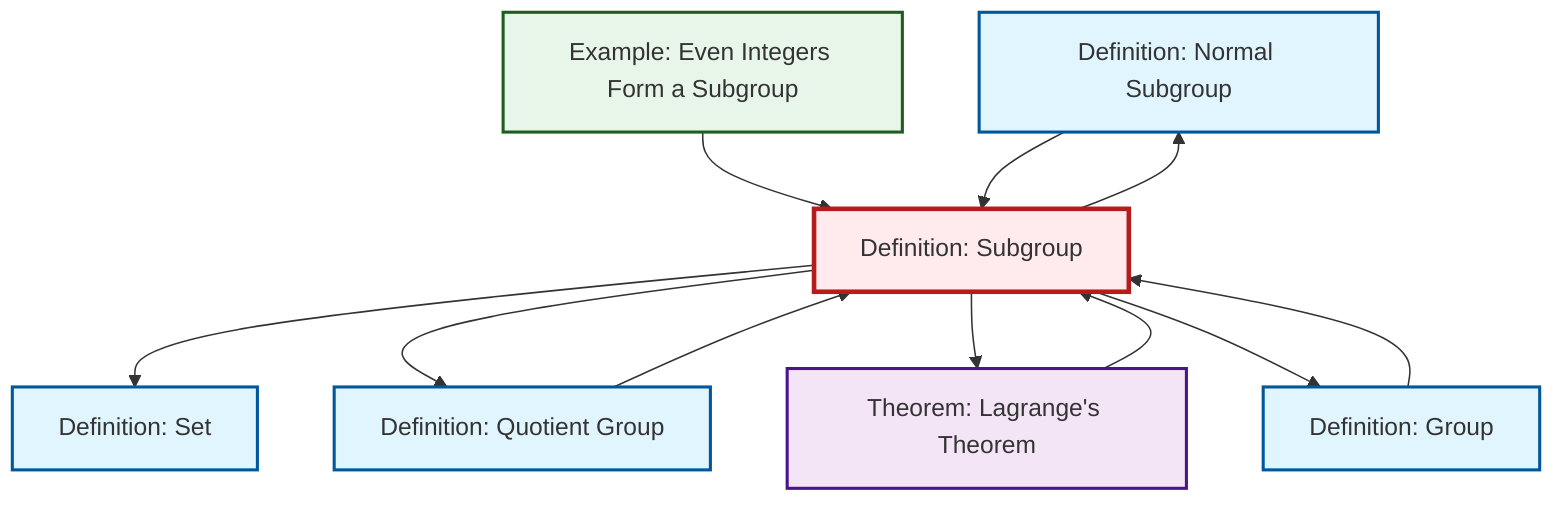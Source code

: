 graph TD
    classDef definition fill:#e1f5fe,stroke:#01579b,stroke-width:2px
    classDef theorem fill:#f3e5f5,stroke:#4a148c,stroke-width:2px
    classDef axiom fill:#fff3e0,stroke:#e65100,stroke-width:2px
    classDef example fill:#e8f5e9,stroke:#1b5e20,stroke-width:2px
    classDef current fill:#ffebee,stroke:#b71c1c,stroke-width:3px
    def-normal-subgroup["Definition: Normal Subgroup"]:::definition
    thm-lagrange["Theorem: Lagrange's Theorem"]:::theorem
    def-set["Definition: Set"]:::definition
    def-group["Definition: Group"]:::definition
    def-quotient-group["Definition: Quotient Group"]:::definition
    def-subgroup["Definition: Subgroup"]:::definition
    ex-even-integers-subgroup["Example: Even Integers Form a Subgroup"]:::example
    def-quotient-group --> def-subgroup
    ex-even-integers-subgroup --> def-subgroup
    def-normal-subgroup --> def-subgroup
    def-subgroup --> def-set
    def-group --> def-subgroup
    def-subgroup --> def-quotient-group
    thm-lagrange --> def-subgroup
    def-subgroup --> thm-lagrange
    def-subgroup --> def-group
    def-subgroup --> def-normal-subgroup
    class def-subgroup current